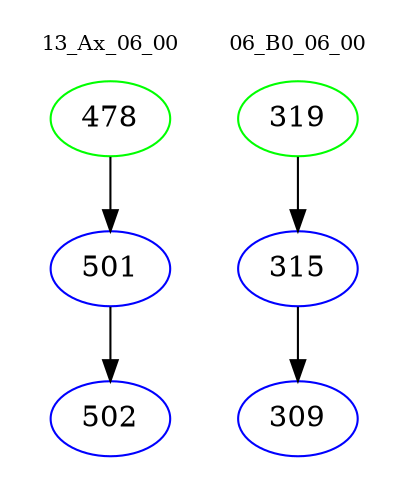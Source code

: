 digraph{
subgraph cluster_0 {
color = white
label = "13_Ax_06_00";
fontsize=10;
T0_478 [label="478", color="green"]
T0_478 -> T0_501 [color="black"]
T0_501 [label="501", color="blue"]
T0_501 -> T0_502 [color="black"]
T0_502 [label="502", color="blue"]
}
subgraph cluster_1 {
color = white
label = "06_B0_06_00";
fontsize=10;
T1_319 [label="319", color="green"]
T1_319 -> T1_315 [color="black"]
T1_315 [label="315", color="blue"]
T1_315 -> T1_309 [color="black"]
T1_309 [label="309", color="blue"]
}
}
